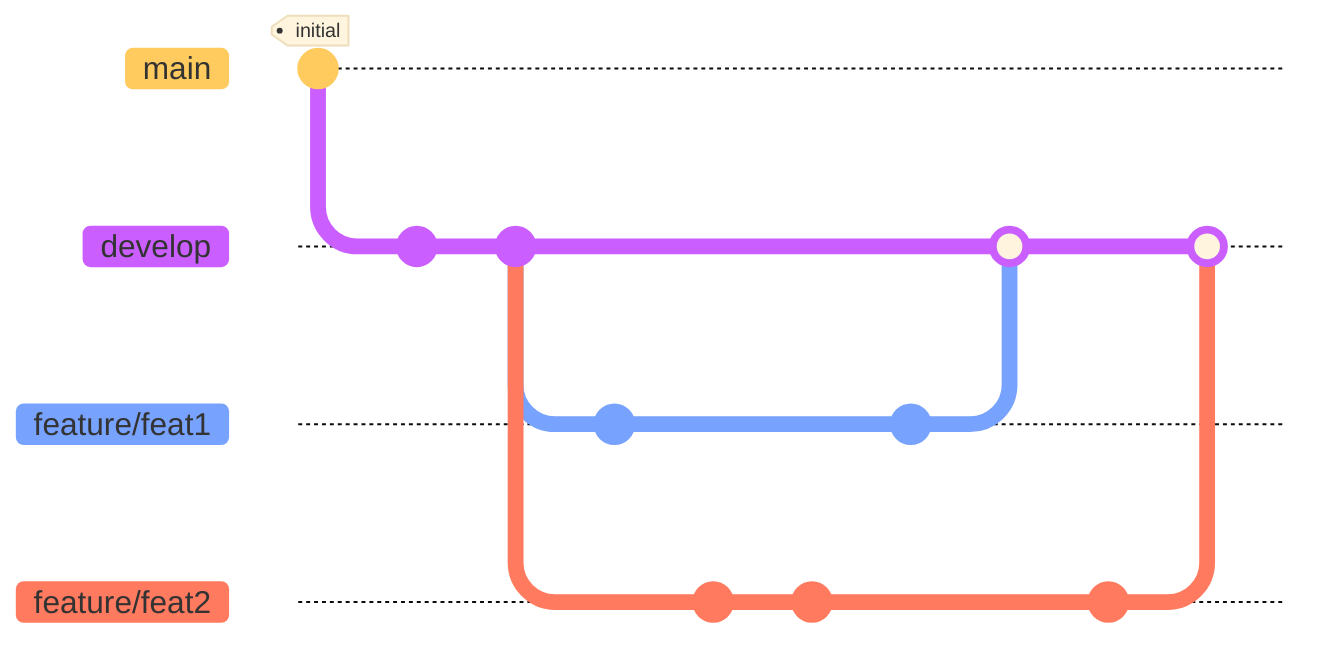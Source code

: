 %%{init: {
    'theme': 'base',
    'gitGraph': {
        'showCommitLabel': false,
        'mainBranchName': 'main'
    }
}}%%
gitGraph LR:
    commit tag:"initial"

    branch develop
    checkout develop
    commit
    commit

    branch feature/feat1
    checkout feature/feat1
    commit

    checkout develop
    branch feature/feat2
    checkout feature/feat2
    commit
    commit

    checkout feature/feat1
    commit

    checkout develop
    merge feature/feat1

    checkout feature/feat2
    commit

    checkout develop
    merge feature/feat2
